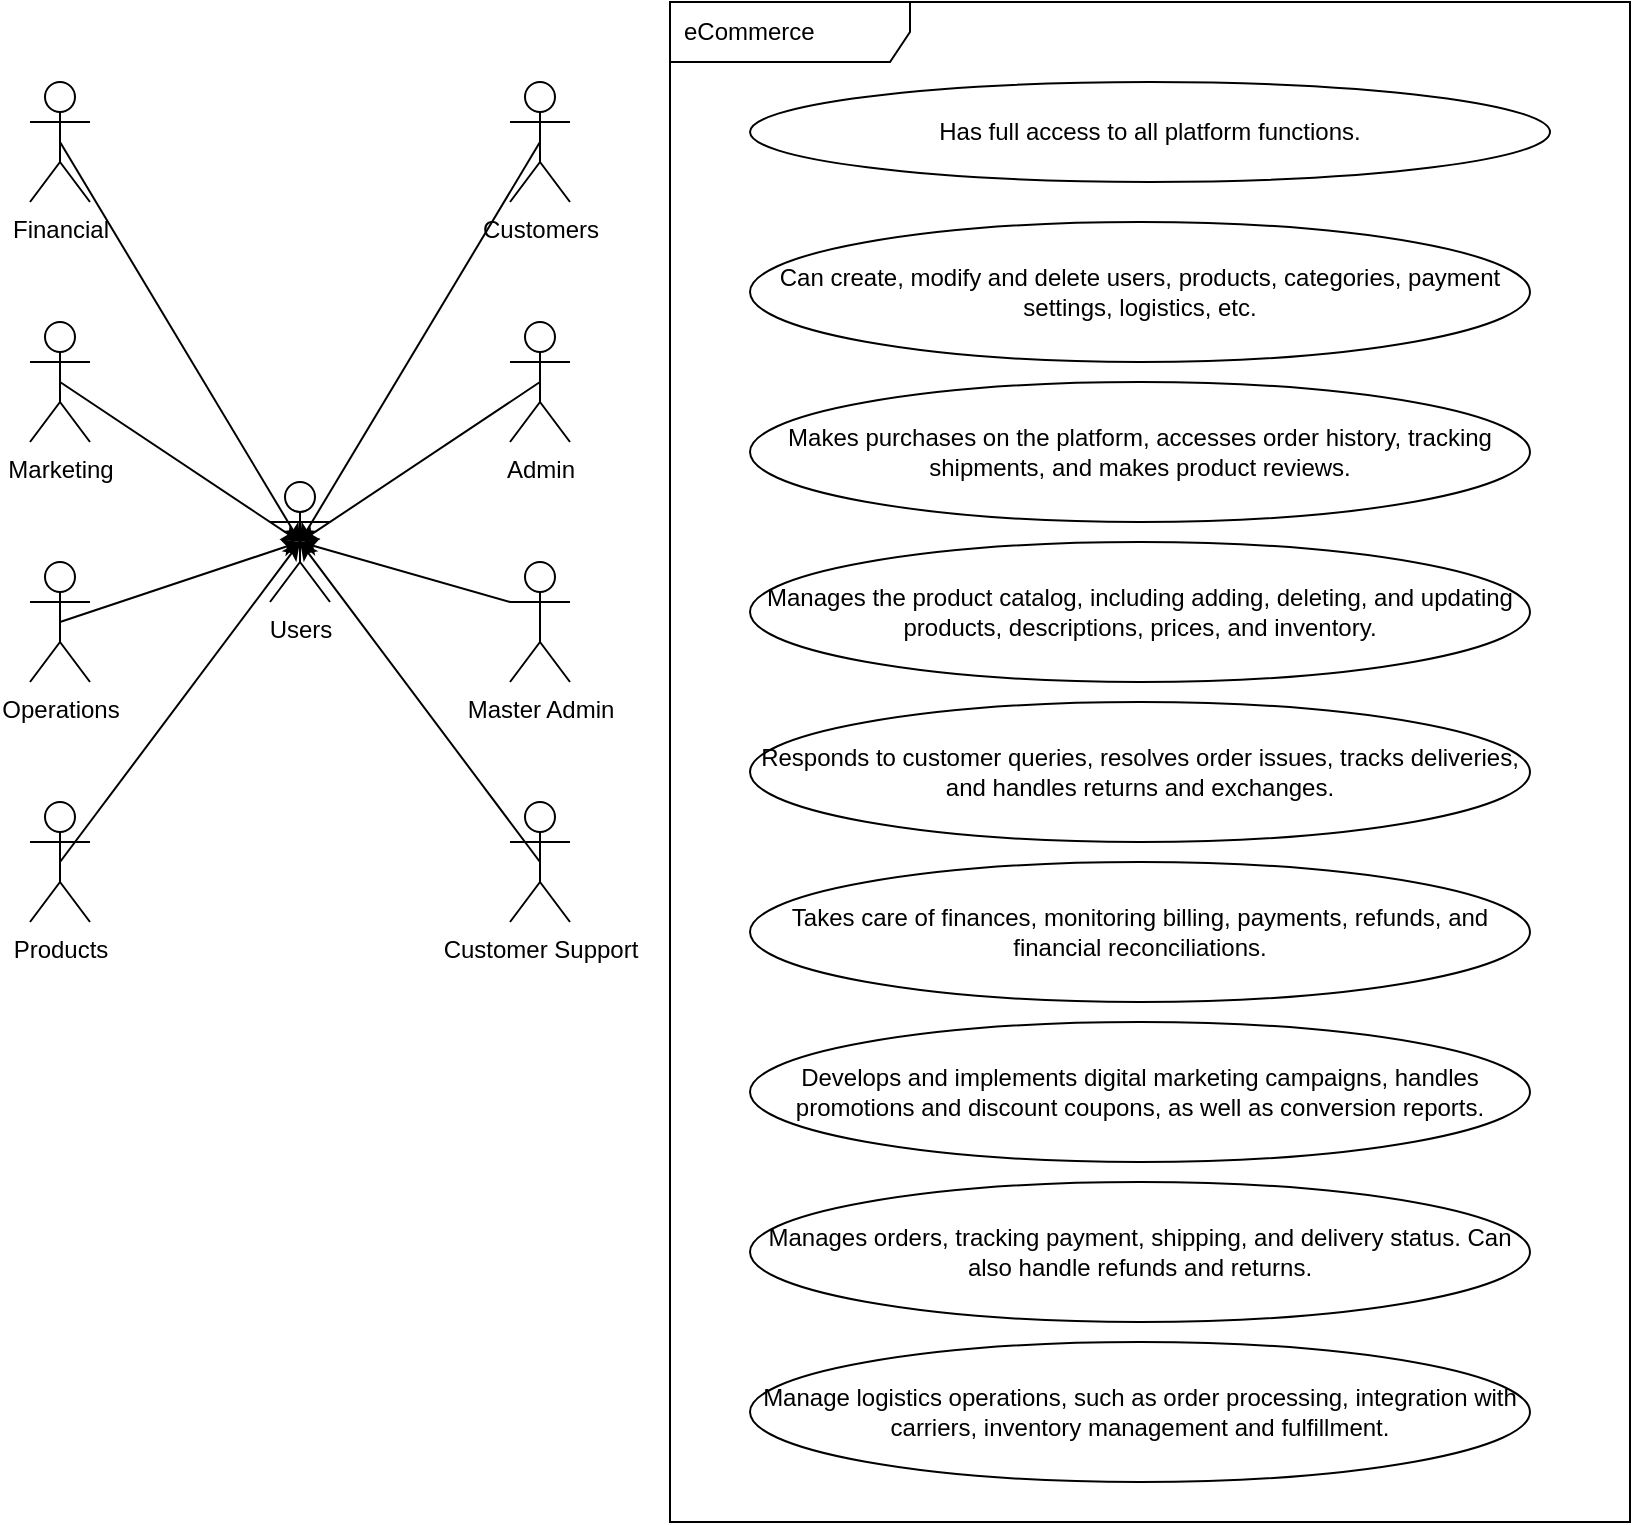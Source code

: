 <mxfile>
    <diagram id="illIvgrDb75X_dPS2soe" name="Page-1">
        <mxGraphModel dx="957" dy="697" grid="1" gridSize="10" guides="1" tooltips="1" connect="1" arrows="1" fold="1" page="1" pageScale="1" pageWidth="2336" pageHeight="1654" math="0" shadow="0">
            <root>
                <mxCell id="0"/>
                <mxCell id="1" parent="0"/>
                <mxCell id="3" value="eCommerce" style="shape=umlFrame;whiteSpace=wrap;html=1;width=120;height=30;boundedLbl=1;verticalAlign=middle;align=left;spacingLeft=5;" parent="1" vertex="1">
                    <mxGeometry x="920" y="560" width="480" height="760" as="geometry"/>
                </mxCell>
                <mxCell id="453" style="edgeStyle=none;html=1;exitX=0.5;exitY=0.5;exitDx=0;exitDy=0;exitPerimeter=0;entryX=0.5;entryY=0.5;entryDx=0;entryDy=0;entryPerimeter=0;" edge="1" parent="1" source="425" target="427">
                    <mxGeometry relative="1" as="geometry"/>
                </mxCell>
                <mxCell id="425" value="Customers" style="shape=umlActor;verticalLabelPosition=bottom;verticalAlign=top;html=1;" vertex="1" parent="1">
                    <mxGeometry x="840" y="600" width="30" height="60" as="geometry"/>
                </mxCell>
                <mxCell id="427" value="Users" style="shape=umlActor;verticalLabelPosition=bottom;verticalAlign=top;html=1;" vertex="1" parent="1">
                    <mxGeometry x="720" y="800" width="30" height="60" as="geometry"/>
                </mxCell>
                <mxCell id="454" style="edgeStyle=none;html=1;exitX=0.5;exitY=0.5;exitDx=0;exitDy=0;exitPerimeter=0;entryX=0.5;entryY=0.5;entryDx=0;entryDy=0;entryPerimeter=0;" edge="1" parent="1" source="428" target="427">
                    <mxGeometry relative="1" as="geometry">
                        <mxPoint x="730" y="830" as="targetPoint"/>
                    </mxGeometry>
                </mxCell>
                <mxCell id="428" value="Admin" style="shape=umlActor;verticalLabelPosition=bottom;verticalAlign=top;html=1;" vertex="1" parent="1">
                    <mxGeometry x="840" y="720" width="30" height="60" as="geometry"/>
                </mxCell>
                <mxCell id="455" style="edgeStyle=none;html=1;exitX=0;exitY=0.333;exitDx=0;exitDy=0;exitPerimeter=0;entryX=0.5;entryY=0.5;entryDx=0;entryDy=0;entryPerimeter=0;" edge="1" parent="1" source="433" target="427">
                    <mxGeometry relative="1" as="geometry">
                        <mxPoint x="730" y="830" as="targetPoint"/>
                    </mxGeometry>
                </mxCell>
                <mxCell id="433" value="Master Admin" style="shape=umlActor;verticalLabelPosition=bottom;verticalAlign=top;html=1;" vertex="1" parent="1">
                    <mxGeometry x="840" y="840" width="30" height="60" as="geometry"/>
                </mxCell>
                <mxCell id="456" style="edgeStyle=none;html=1;exitX=0.5;exitY=0.5;exitDx=0;exitDy=0;exitPerimeter=0;entryX=0.5;entryY=0.5;entryDx=0;entryDy=0;entryPerimeter=0;" edge="1" parent="1" source="434" target="427">
                    <mxGeometry relative="1" as="geometry"/>
                </mxCell>
                <mxCell id="434" value="Customer Support" style="shape=umlActor;verticalLabelPosition=bottom;verticalAlign=top;html=1;" vertex="1" parent="1">
                    <mxGeometry x="840" y="960" width="30" height="60" as="geometry"/>
                </mxCell>
                <mxCell id="460" style="edgeStyle=none;html=1;exitX=0.5;exitY=0.5;exitDx=0;exitDy=0;exitPerimeter=0;entryX=0.5;entryY=0.5;entryDx=0;entryDy=0;entryPerimeter=0;" edge="1" parent="1" source="437" target="427">
                    <mxGeometry relative="1" as="geometry">
                        <mxPoint x="730" y="840" as="targetPoint"/>
                    </mxGeometry>
                </mxCell>
                <mxCell id="437" value="Financial" style="shape=umlActor;verticalLabelPosition=bottom;verticalAlign=top;html=1;" vertex="1" parent="1">
                    <mxGeometry x="600" y="600" width="30" height="60" as="geometry"/>
                </mxCell>
                <mxCell id="459" style="edgeStyle=none;html=1;exitX=0.5;exitY=0.5;exitDx=0;exitDy=0;exitPerimeter=0;entryX=0.5;entryY=0.5;entryDx=0;entryDy=0;entryPerimeter=0;" edge="1" parent="1" source="438" target="427">
                    <mxGeometry relative="1" as="geometry">
                        <mxPoint x="730" y="840" as="targetPoint"/>
                    </mxGeometry>
                </mxCell>
                <mxCell id="438" value="Marketing" style="shape=umlActor;verticalLabelPosition=bottom;verticalAlign=top;html=1;" vertex="1" parent="1">
                    <mxGeometry x="600" y="720" width="30" height="60" as="geometry"/>
                </mxCell>
                <mxCell id="458" style="edgeStyle=none;html=1;exitX=0.5;exitY=0.5;exitDx=0;exitDy=0;exitPerimeter=0;" edge="1" parent="1" source="439">
                    <mxGeometry relative="1" as="geometry">
                        <mxPoint x="735" y="830" as="targetPoint"/>
                    </mxGeometry>
                </mxCell>
                <mxCell id="439" value="Operations" style="shape=umlActor;verticalLabelPosition=bottom;verticalAlign=top;html=1;" vertex="1" parent="1">
                    <mxGeometry x="600" y="840" width="30" height="60" as="geometry"/>
                </mxCell>
                <mxCell id="457" style="edgeStyle=none;html=1;exitX=0.5;exitY=0.5;exitDx=0;exitDy=0;exitPerimeter=0;entryX=0.5;entryY=0.5;entryDx=0;entryDy=0;entryPerimeter=0;" edge="1" parent="1" source="440" target="427">
                    <mxGeometry relative="1" as="geometry">
                        <mxPoint x="730" y="840" as="targetPoint"/>
                    </mxGeometry>
                </mxCell>
                <mxCell id="440" value="Products" style="shape=umlActor;verticalLabelPosition=bottom;verticalAlign=top;html=1;" vertex="1" parent="1">
                    <mxGeometry x="600" y="960" width="30" height="60" as="geometry"/>
                </mxCell>
                <mxCell id="441" value="Manages the product catalog, including adding, deleting, and updating products, descriptions, prices, and inventory." style="ellipse;whiteSpace=wrap;html=1;align=center;verticalAlign=middle;labelBorderColor=none;labelBackgroundColor=none;" vertex="1" parent="1">
                    <mxGeometry x="960" y="830" width="390" height="70" as="geometry"/>
                </mxCell>
                <mxCell id="442" value="Has full access to all platform functions." style="ellipse;whiteSpace=wrap;html=1;labelBackgroundColor=none;labelBorderColor=none;" vertex="1" parent="1">
                    <mxGeometry x="960" y="600" width="400" height="50" as="geometry"/>
                </mxCell>
                <mxCell id="444" value="Can create, modify and delete users, products, categories, payment settings, logistics, etc." style="ellipse;whiteSpace=wrap;html=1;align=center;verticalAlign=middle;labelBorderColor=none;labelBackgroundColor=none;" vertex="1" parent="1">
                    <mxGeometry x="960" y="670" width="390" height="70" as="geometry"/>
                </mxCell>
                <mxCell id="445" value="Makes purchases on the platform, accesses order history, tracking shipments, and makes product reviews." style="ellipse;whiteSpace=wrap;html=1;align=center;verticalAlign=middle;labelBorderColor=none;labelBackgroundColor=none;" vertex="1" parent="1">
                    <mxGeometry x="960" y="750" width="390" height="70" as="geometry"/>
                </mxCell>
                <mxCell id="446" value="Responds to customer queries, resolves order issues, tracks deliveries, and handles returns and exchanges." style="ellipse;whiteSpace=wrap;html=1;align=center;verticalAlign=middle;labelBorderColor=none;labelBackgroundColor=none;" vertex="1" parent="1">
                    <mxGeometry x="960" y="910" width="390" height="70" as="geometry"/>
                </mxCell>
                <mxCell id="447" value="Takes care of finances, monitoring billing, payments, refunds, and financial reconciliations." style="ellipse;whiteSpace=wrap;html=1;align=center;verticalAlign=middle;labelBorderColor=none;labelBackgroundColor=none;" vertex="1" parent="1">
                    <mxGeometry x="960" y="990" width="390" height="70" as="geometry"/>
                </mxCell>
                <mxCell id="448" value="Develops and implements digital marketing campaigns, handles promotions and discount coupons, as well as conversion reports." style="ellipse;whiteSpace=wrap;html=1;align=center;verticalAlign=middle;labelBorderColor=none;labelBackgroundColor=none;" vertex="1" parent="1">
                    <mxGeometry x="960" y="1070" width="390" height="70" as="geometry"/>
                </mxCell>
                <mxCell id="449" value="Manages orders, tracking payment, shipping, and delivery status. Can also handle refunds and returns." style="ellipse;whiteSpace=wrap;html=1;align=center;verticalAlign=middle;labelBorderColor=none;labelBackgroundColor=none;" vertex="1" parent="1">
                    <mxGeometry x="960" y="1150" width="390" height="70" as="geometry"/>
                </mxCell>
                <mxCell id="451" value="Manage logistics operations, such as order processing, integration with carriers, inventory management and fulfillment." style="ellipse;whiteSpace=wrap;html=1;align=center;verticalAlign=middle;labelBorderColor=none;labelBackgroundColor=none;" vertex="1" parent="1">
                    <mxGeometry x="960" y="1230" width="390" height="70" as="geometry"/>
                </mxCell>
            </root>
        </mxGraphModel>
    </diagram>
</mxfile>
